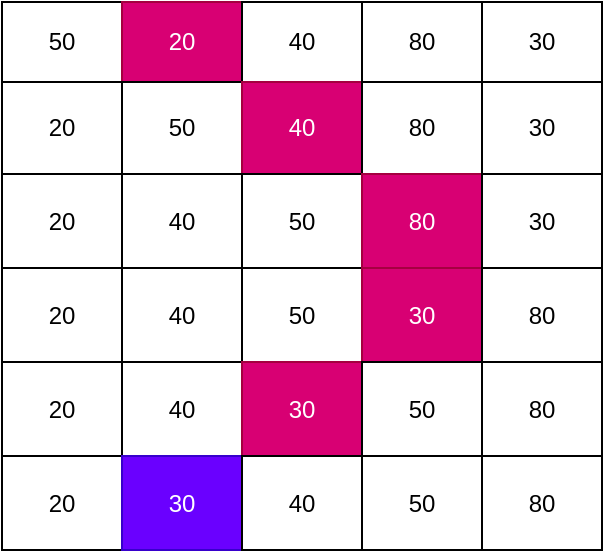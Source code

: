 <mxfile version="20.6.0" type="device"><diagram id="DsKx5XAVjKq55QzhcA5V" name="Página-1"><mxGraphModel dx="1038" dy="539" grid="1" gridSize="10" guides="1" tooltips="1" connect="1" arrows="1" fold="1" page="1" pageScale="1" pageWidth="827" pageHeight="1169" math="0" shadow="0"><root><mxCell id="0"/><mxCell id="1" parent="0"/><mxCell id="ghsZNHSRzM8N23UoWG-6-14" value="" style="childLayout=tableLayout;recursiveResize=0;shadow=0;fillColor=none;" vertex="1" parent="1"><mxGeometry x="250" y="120" width="180" height="133" as="geometry"/></mxCell><mxCell id="ghsZNHSRzM8N23UoWG-6-15" value="" style="shape=tableRow;horizontal=0;startSize=0;swimlaneHead=0;swimlaneBody=0;top=0;left=0;bottom=0;right=0;dropTarget=0;collapsible=0;recursiveResize=0;expand=0;fontStyle=0;fillColor=none;strokeColor=inherit;" vertex="1" parent="ghsZNHSRzM8N23UoWG-6-14"><mxGeometry width="180" height="40" as="geometry"/></mxCell><mxCell id="ghsZNHSRzM8N23UoWG-6-16" value="50" style="connectable=0;recursiveResize=0;strokeColor=inherit;fillColor=none;align=center;whiteSpace=wrap;html=1;" vertex="1" parent="ghsZNHSRzM8N23UoWG-6-15"><mxGeometry width="60" height="40" as="geometry"><mxRectangle width="60" height="40" as="alternateBounds"/></mxGeometry></mxCell><mxCell id="ghsZNHSRzM8N23UoWG-6-17" value="20" style="connectable=0;recursiveResize=0;strokeColor=#A50040;fillColor=#d80073;align=center;whiteSpace=wrap;html=1;fontColor=#ffffff;" vertex="1" parent="ghsZNHSRzM8N23UoWG-6-15"><mxGeometry x="60" width="60" height="40" as="geometry"><mxRectangle width="60" height="40" as="alternateBounds"/></mxGeometry></mxCell><mxCell id="ghsZNHSRzM8N23UoWG-6-18" value="40" style="connectable=0;recursiveResize=0;strokeColor=inherit;fillColor=none;align=center;whiteSpace=wrap;html=1;" vertex="1" parent="ghsZNHSRzM8N23UoWG-6-15"><mxGeometry x="120" width="60" height="40" as="geometry"><mxRectangle width="60" height="40" as="alternateBounds"/></mxGeometry></mxCell><mxCell id="ghsZNHSRzM8N23UoWG-6-19" style="shape=tableRow;horizontal=0;startSize=0;swimlaneHead=0;swimlaneBody=0;top=0;left=0;bottom=0;right=0;dropTarget=0;collapsible=0;recursiveResize=0;expand=0;fontStyle=0;fillColor=none;strokeColor=inherit;" vertex="1" parent="ghsZNHSRzM8N23UoWG-6-14"><mxGeometry y="40" width="180" height="46" as="geometry"/></mxCell><mxCell id="ghsZNHSRzM8N23UoWG-6-20" value="20" style="connectable=0;recursiveResize=0;strokeColor=inherit;fillColor=none;align=center;whiteSpace=wrap;html=1;" vertex="1" parent="ghsZNHSRzM8N23UoWG-6-19"><mxGeometry width="60" height="46" as="geometry"><mxRectangle width="60" height="46" as="alternateBounds"/></mxGeometry></mxCell><mxCell id="ghsZNHSRzM8N23UoWG-6-21" value="50" style="connectable=0;recursiveResize=0;strokeColor=inherit;fillColor=none;align=center;whiteSpace=wrap;html=1;" vertex="1" parent="ghsZNHSRzM8N23UoWG-6-19"><mxGeometry x="60" width="60" height="46" as="geometry"><mxRectangle width="60" height="46" as="alternateBounds"/></mxGeometry></mxCell><mxCell id="ghsZNHSRzM8N23UoWG-6-22" value="40" style="connectable=0;recursiveResize=0;strokeColor=#A50040;fillColor=#d80073;align=center;whiteSpace=wrap;html=1;fontColor=#ffffff;" vertex="1" parent="ghsZNHSRzM8N23UoWG-6-19"><mxGeometry x="120" width="60" height="46" as="geometry"><mxRectangle width="60" height="46" as="alternateBounds"/></mxGeometry></mxCell><mxCell id="ghsZNHSRzM8N23UoWG-6-23" style="shape=tableRow;horizontal=0;startSize=0;swimlaneHead=0;swimlaneBody=0;top=0;left=0;bottom=0;right=0;dropTarget=0;collapsible=0;recursiveResize=0;expand=0;fontStyle=0;fillColor=none;strokeColor=inherit;" vertex="1" parent="ghsZNHSRzM8N23UoWG-6-14"><mxGeometry y="86" width="180" height="47" as="geometry"/></mxCell><mxCell id="ghsZNHSRzM8N23UoWG-6-24" value="20" style="connectable=0;recursiveResize=0;strokeColor=inherit;fillColor=none;align=center;whiteSpace=wrap;html=1;" vertex="1" parent="ghsZNHSRzM8N23UoWG-6-23"><mxGeometry width="60" height="47" as="geometry"><mxRectangle width="60" height="47" as="alternateBounds"/></mxGeometry></mxCell><mxCell id="ghsZNHSRzM8N23UoWG-6-25" value="40" style="connectable=0;recursiveResize=0;strokeColor=inherit;fillColor=none;align=center;whiteSpace=wrap;html=1;" vertex="1" parent="ghsZNHSRzM8N23UoWG-6-23"><mxGeometry x="60" width="60" height="47" as="geometry"><mxRectangle width="60" height="47" as="alternateBounds"/></mxGeometry></mxCell><mxCell id="ghsZNHSRzM8N23UoWG-6-26" value="50" style="connectable=0;recursiveResize=0;strokeColor=inherit;fillColor=none;align=center;whiteSpace=wrap;html=1;" vertex="1" parent="ghsZNHSRzM8N23UoWG-6-23"><mxGeometry x="120" width="60" height="47" as="geometry"><mxRectangle width="60" height="47" as="alternateBounds"/></mxGeometry></mxCell><mxCell id="ghsZNHSRzM8N23UoWG-6-27" value="80" style="connectable=0;recursiveResize=0;strokeColor=inherit;fillColor=none;align=center;whiteSpace=wrap;html=1;" vertex="1" parent="1"><mxGeometry x="430" y="120" width="60" height="40" as="geometry"><mxRectangle width="60" height="40" as="alternateBounds"/></mxGeometry></mxCell><mxCell id="ghsZNHSRzM8N23UoWG-6-28" value="80" style="connectable=0;recursiveResize=0;strokeColor=inherit;fillColor=none;align=center;whiteSpace=wrap;html=1;" vertex="1" parent="1"><mxGeometry x="430" y="160" width="60" height="46" as="geometry"><mxRectangle width="60" height="46" as="alternateBounds"/></mxGeometry></mxCell><mxCell id="ghsZNHSRzM8N23UoWG-6-29" value="80" style="connectable=0;recursiveResize=0;strokeColor=#A50040;fillColor=#d80073;align=center;whiteSpace=wrap;html=1;fontColor=#ffffff;" vertex="1" parent="1"><mxGeometry x="430" y="206" width="60" height="47" as="geometry"><mxRectangle width="60" height="47" as="alternateBounds"/></mxGeometry></mxCell><mxCell id="ghsZNHSRzM8N23UoWG-6-30" value="30" style="connectable=0;recursiveResize=0;strokeColor=inherit;fillColor=none;align=center;whiteSpace=wrap;html=1;" vertex="1" parent="1"><mxGeometry x="490" y="120" width="60" height="40" as="geometry"><mxRectangle width="60" height="40" as="alternateBounds"/></mxGeometry></mxCell><mxCell id="ghsZNHSRzM8N23UoWG-6-31" value="30" style="connectable=0;recursiveResize=0;strokeColor=inherit;fillColor=none;align=center;whiteSpace=wrap;html=1;" vertex="1" parent="1"><mxGeometry x="490" y="160" width="60" height="46" as="geometry"><mxRectangle width="60" height="46" as="alternateBounds"/></mxGeometry></mxCell><mxCell id="ghsZNHSRzM8N23UoWG-6-32" value="30" style="connectable=0;recursiveResize=0;align=center;whiteSpace=wrap;html=1;" vertex="1" parent="1"><mxGeometry x="490" y="206" width="60" height="47" as="geometry"><mxRectangle width="60" height="47" as="alternateBounds"/></mxGeometry></mxCell><mxCell id="ghsZNHSRzM8N23UoWG-6-33" value="20" style="connectable=0;recursiveResize=0;strokeColor=inherit;fillColor=none;align=center;whiteSpace=wrap;html=1;" vertex="1" parent="1"><mxGeometry x="250" y="253" width="60" height="47" as="geometry"><mxRectangle width="60" height="47" as="alternateBounds"/></mxGeometry></mxCell><mxCell id="ghsZNHSRzM8N23UoWG-6-34" value="40" style="connectable=0;recursiveResize=0;strokeColor=inherit;fillColor=none;align=center;whiteSpace=wrap;html=1;" vertex="1" parent="1"><mxGeometry x="310" y="253" width="60" height="47" as="geometry"><mxRectangle width="60" height="47" as="alternateBounds"/></mxGeometry></mxCell><mxCell id="ghsZNHSRzM8N23UoWG-6-35" value="50" style="connectable=0;recursiveResize=0;align=center;whiteSpace=wrap;html=1;" vertex="1" parent="1"><mxGeometry x="370" y="253" width="60" height="47" as="geometry"><mxRectangle width="60" height="47" as="alternateBounds"/></mxGeometry></mxCell><mxCell id="ghsZNHSRzM8N23UoWG-6-36" value="30" style="connectable=0;recursiveResize=0;align=center;whiteSpace=wrap;html=1;fillColor=#d80073;fontColor=#ffffff;strokeColor=#A50040;" vertex="1" parent="1"><mxGeometry x="430" y="253" width="60" height="47" as="geometry"><mxRectangle width="60" height="47" as="alternateBounds"/></mxGeometry></mxCell><mxCell id="ghsZNHSRzM8N23UoWG-6-37" value="80" style="connectable=0;recursiveResize=0;strokeColor=inherit;fillColor=none;align=center;whiteSpace=wrap;html=1;" vertex="1" parent="1"><mxGeometry x="490" y="253" width="60" height="47" as="geometry"><mxRectangle width="60" height="47" as="alternateBounds"/></mxGeometry></mxCell><mxCell id="ghsZNHSRzM8N23UoWG-6-38" value="20" style="connectable=0;recursiveResize=0;strokeColor=inherit;fillColor=none;align=center;whiteSpace=wrap;html=1;" vertex="1" parent="1"><mxGeometry x="250" y="300" width="60" height="47" as="geometry"><mxRectangle width="60" height="47" as="alternateBounds"/></mxGeometry></mxCell><mxCell id="ghsZNHSRzM8N23UoWG-6-39" value="40" style="connectable=0;recursiveResize=0;align=center;whiteSpace=wrap;html=1;" vertex="1" parent="1"><mxGeometry x="310" y="300" width="60" height="47" as="geometry"><mxRectangle width="60" height="47" as="alternateBounds"/></mxGeometry></mxCell><mxCell id="ghsZNHSRzM8N23UoWG-6-40" value="30" style="connectable=0;recursiveResize=0;align=center;whiteSpace=wrap;html=1;fillColor=#d80073;fontColor=#ffffff;strokeColor=#A50040;" vertex="1" parent="1"><mxGeometry x="370" y="300" width="60" height="47" as="geometry"><mxRectangle width="60" height="47" as="alternateBounds"/></mxGeometry></mxCell><mxCell id="ghsZNHSRzM8N23UoWG-6-41" value="50" style="connectable=0;recursiveResize=0;strokeColor=inherit;fillColor=none;align=center;whiteSpace=wrap;html=1;" vertex="1" parent="1"><mxGeometry x="430" y="300" width="60" height="47" as="geometry"><mxRectangle width="60" height="47" as="alternateBounds"/></mxGeometry></mxCell><mxCell id="ghsZNHSRzM8N23UoWG-6-42" value="80" style="connectable=0;recursiveResize=0;strokeColor=inherit;fillColor=none;align=center;whiteSpace=wrap;html=1;" vertex="1" parent="1"><mxGeometry x="490" y="300" width="60" height="47" as="geometry"><mxRectangle width="60" height="47" as="alternateBounds"/></mxGeometry></mxCell><mxCell id="ghsZNHSRzM8N23UoWG-6-43" value="20" style="connectable=0;recursiveResize=0;strokeColor=inherit;fillColor=none;align=center;whiteSpace=wrap;html=1;" vertex="1" parent="1"><mxGeometry x="250" y="347" width="60" height="47" as="geometry"><mxRectangle width="60" height="47" as="alternateBounds"/></mxGeometry></mxCell><mxCell id="ghsZNHSRzM8N23UoWG-6-44" value="30" style="connectable=0;recursiveResize=0;align=center;whiteSpace=wrap;html=1;fillColor=#6a00ff;fontColor=#ffffff;strokeColor=#3700CC;" vertex="1" parent="1"><mxGeometry x="310" y="347" width="60" height="47" as="geometry"><mxRectangle width="60" height="47" as="alternateBounds"/></mxGeometry></mxCell><mxCell id="ghsZNHSRzM8N23UoWG-6-45" value="40" style="connectable=0;recursiveResize=0;strokeColor=inherit;fillColor=none;align=center;whiteSpace=wrap;html=1;" vertex="1" parent="1"><mxGeometry x="370" y="347" width="60" height="47" as="geometry"><mxRectangle width="60" height="47" as="alternateBounds"/></mxGeometry></mxCell><mxCell id="ghsZNHSRzM8N23UoWG-6-46" value="50" style="connectable=0;recursiveResize=0;strokeColor=inherit;fillColor=none;align=center;whiteSpace=wrap;html=1;" vertex="1" parent="1"><mxGeometry x="430" y="347" width="60" height="47" as="geometry"><mxRectangle width="60" height="47" as="alternateBounds"/></mxGeometry></mxCell><mxCell id="ghsZNHSRzM8N23UoWG-6-47" value="80" style="connectable=0;recursiveResize=0;strokeColor=inherit;fillColor=none;align=center;whiteSpace=wrap;html=1;" vertex="1" parent="1"><mxGeometry x="490" y="347" width="60" height="47" as="geometry"><mxRectangle width="60" height="47" as="alternateBounds"/></mxGeometry></mxCell></root></mxGraphModel></diagram></mxfile>